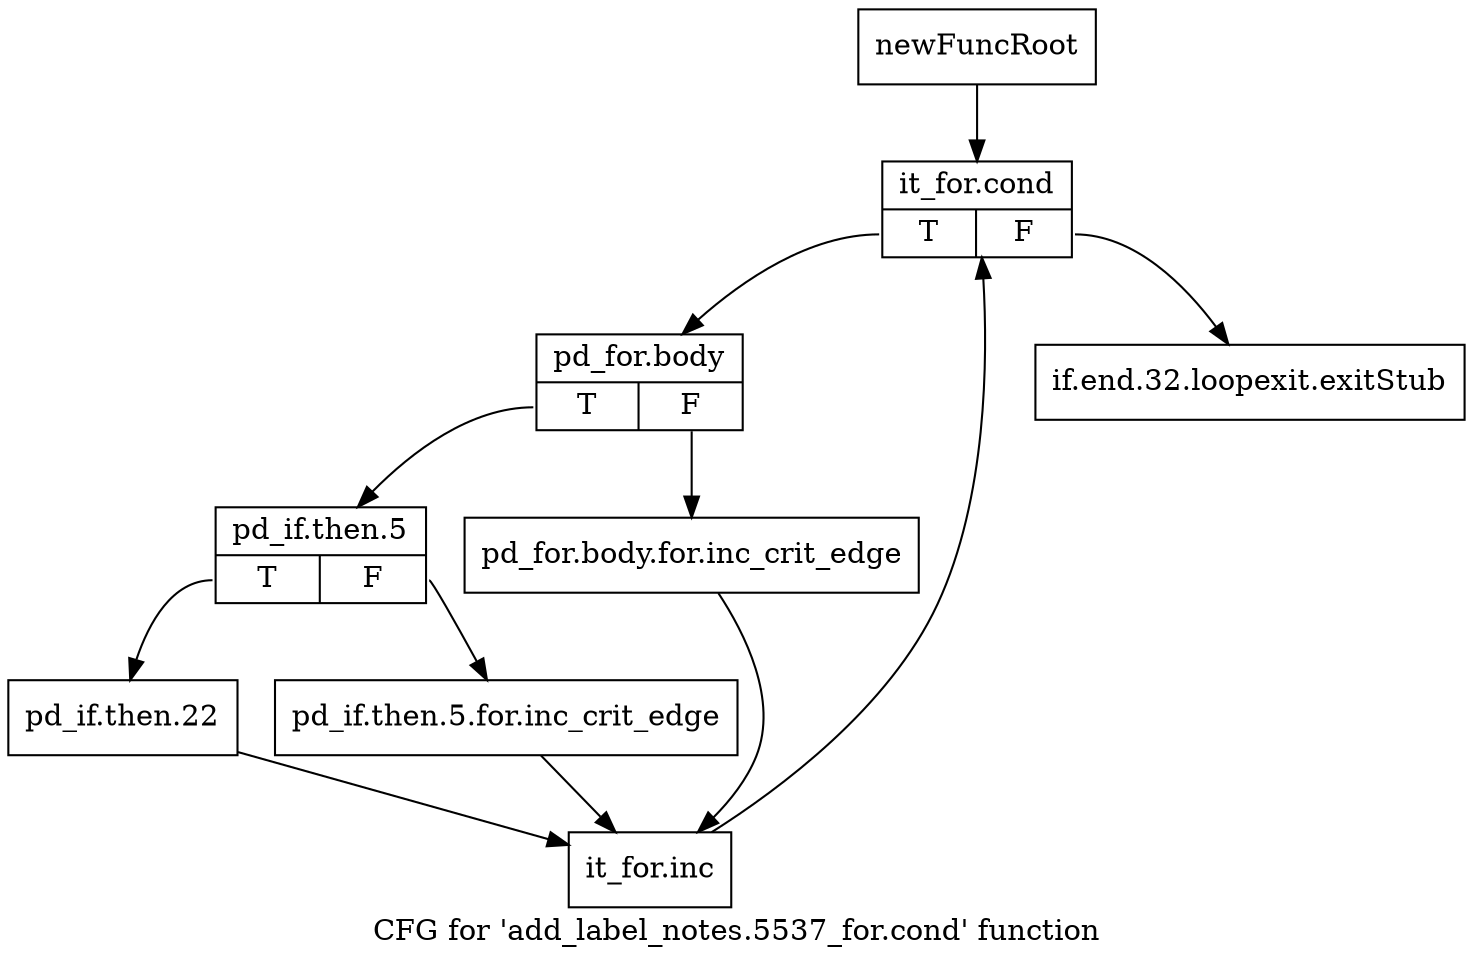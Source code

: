 digraph "CFG for 'add_label_notes.5537_for.cond' function" {
	label="CFG for 'add_label_notes.5537_for.cond' function";

	Node0xb6c9dc0 [shape=record,label="{newFuncRoot}"];
	Node0xb6c9dc0 -> Node0xb6c9e60;
	Node0xb6c9e10 [shape=record,label="{if.end.32.loopexit.exitStub}"];
	Node0xb6c9e60 [shape=record,label="{it_for.cond|{<s0>T|<s1>F}}"];
	Node0xb6c9e60:s0 -> Node0xb6c9eb0;
	Node0xb6c9e60:s1 -> Node0xb6c9e10;
	Node0xb6c9eb0 [shape=record,label="{pd_for.body|{<s0>T|<s1>F}}"];
	Node0xb6c9eb0:s0 -> Node0xb6c9f50;
	Node0xb6c9eb0:s1 -> Node0xb6c9f00;
	Node0xb6c9f00 [shape=record,label="{pd_for.body.for.inc_crit_edge}"];
	Node0xb6c9f00 -> Node0xb6ca040;
	Node0xb6c9f50 [shape=record,label="{pd_if.then.5|{<s0>T|<s1>F}}"];
	Node0xb6c9f50:s0 -> Node0xb6c9ff0;
	Node0xb6c9f50:s1 -> Node0xb6c9fa0;
	Node0xb6c9fa0 [shape=record,label="{pd_if.then.5.for.inc_crit_edge}"];
	Node0xb6c9fa0 -> Node0xb6ca040;
	Node0xb6c9ff0 [shape=record,label="{pd_if.then.22}"];
	Node0xb6c9ff0 -> Node0xb6ca040;
	Node0xb6ca040 [shape=record,label="{it_for.inc}"];
	Node0xb6ca040 -> Node0xb6c9e60;
}
